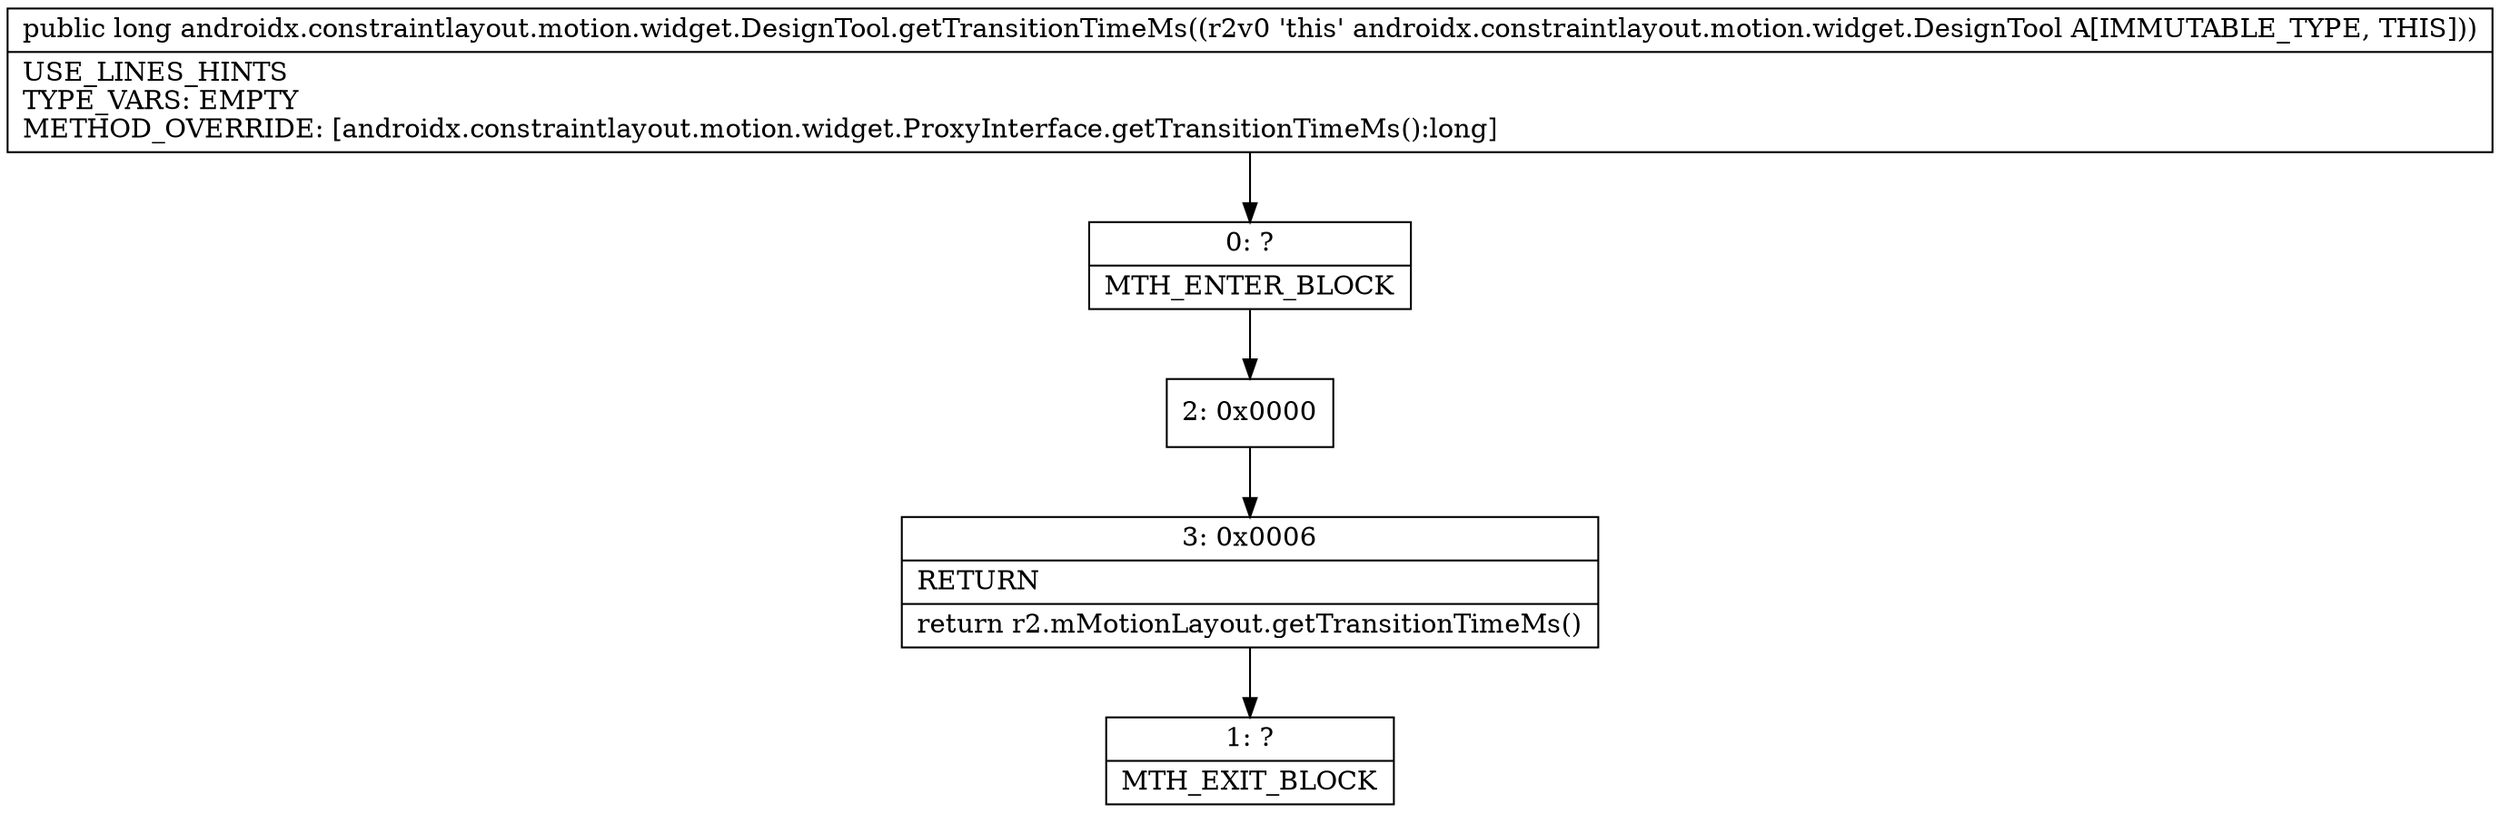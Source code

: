digraph "CFG forandroidx.constraintlayout.motion.widget.DesignTool.getTransitionTimeMs()J" {
Node_0 [shape=record,label="{0\:\ ?|MTH_ENTER_BLOCK\l}"];
Node_2 [shape=record,label="{2\:\ 0x0000}"];
Node_3 [shape=record,label="{3\:\ 0x0006|RETURN\l|return r2.mMotionLayout.getTransitionTimeMs()\l}"];
Node_1 [shape=record,label="{1\:\ ?|MTH_EXIT_BLOCK\l}"];
MethodNode[shape=record,label="{public long androidx.constraintlayout.motion.widget.DesignTool.getTransitionTimeMs((r2v0 'this' androidx.constraintlayout.motion.widget.DesignTool A[IMMUTABLE_TYPE, THIS]))  | USE_LINES_HINTS\lTYPE_VARS: EMPTY\lMETHOD_OVERRIDE: [androidx.constraintlayout.motion.widget.ProxyInterface.getTransitionTimeMs():long]\l}"];
MethodNode -> Node_0;Node_0 -> Node_2;
Node_2 -> Node_3;
Node_3 -> Node_1;
}

